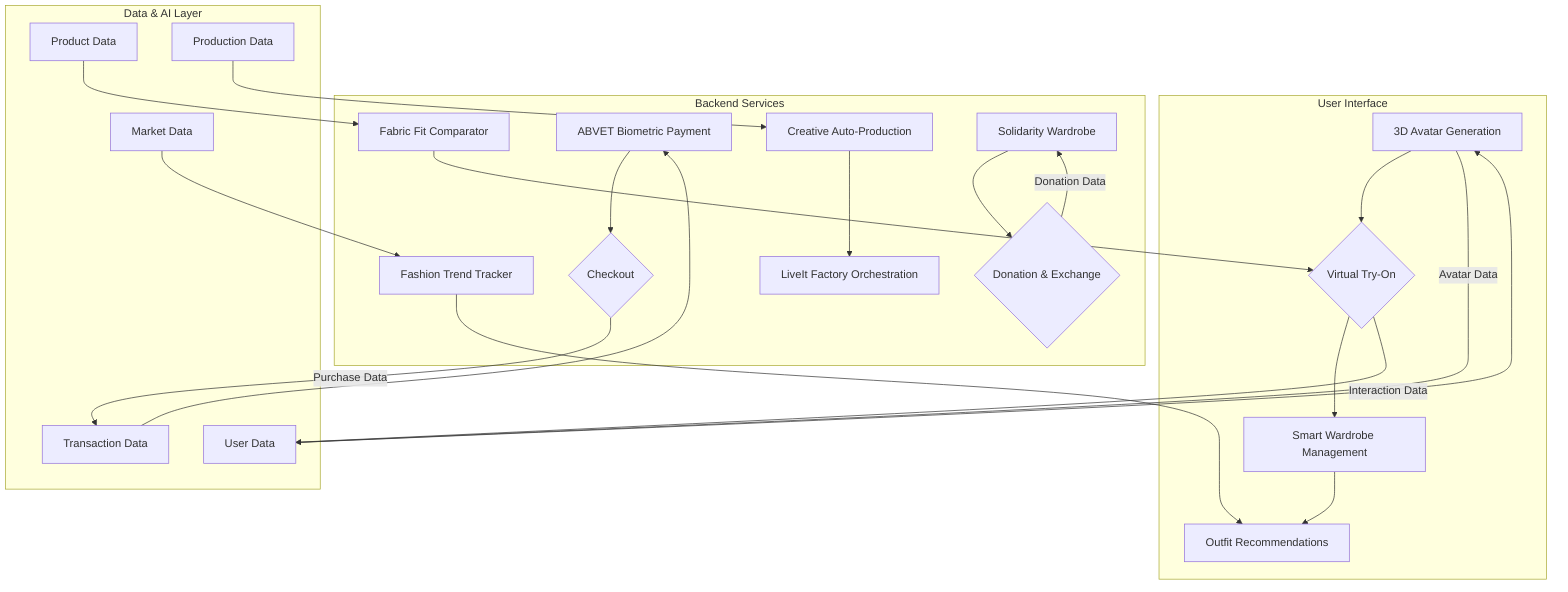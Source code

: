 graph TD
    subgraph User Interface
        A[3D Avatar Generation] --> B{Virtual Try-On};
        B --> C[Smart Wardrobe Management];
        C --> D[Outfit Recommendations];
    end

    subgraph Backend Services
        E[Fabric Fit Comparator] --> B;
        F[Fashion Trend Tracker] --> D;
        G[ABVET Biometric Payment] --> H{Checkout};
        I[Creative Auto-Production] --> J[LiveIt Factory Orchestration];
        K[Solidarity Wardrobe] --> L{Donation & Exchange};
    end

    subgraph Data & AI Layer
        M[User Data] --> A;
        N[Product Data] --> E;
        O[Market Data] --> F;
        P[Transaction Data] --> G;
        Q[Production Data] --> I;
    end

    A -- Avatar Data --> M;
    B -- Interaction Data --> M;
    H -- Purchase Data --> P;
    L -- Donation Data --> K;